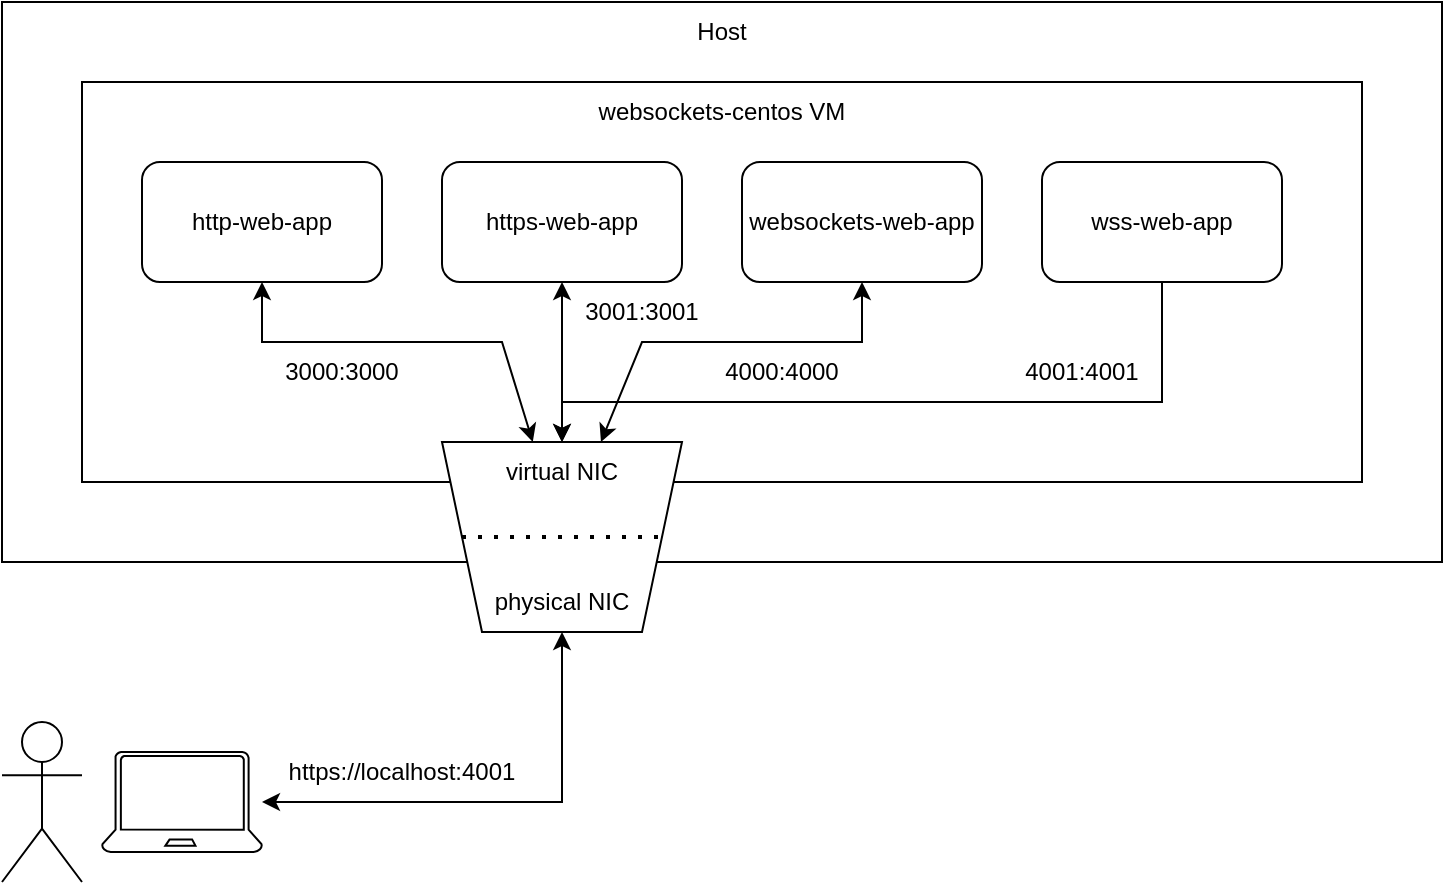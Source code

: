 <mxfile version="24.7.6">
  <diagram name="Page-1" id="YXPLylSa4uEAgtTG0Q7R">
    <mxGraphModel dx="1035" dy="511" grid="1" gridSize="10" guides="1" tooltips="1" connect="1" arrows="1" fold="1" page="1" pageScale="1" pageWidth="827" pageHeight="1169" math="0" shadow="0">
      <root>
        <mxCell id="0" />
        <mxCell id="1" parent="0" />
        <mxCell id="5NbOVXX6M8sHhtHBRRVc-1" value="" style="rounded=0;whiteSpace=wrap;html=1;" vertex="1" parent="1">
          <mxGeometry x="80" y="80" width="720" height="280" as="geometry" />
        </mxCell>
        <mxCell id="5NbOVXX6M8sHhtHBRRVc-2" value="Host" style="text;html=1;align=center;verticalAlign=middle;whiteSpace=wrap;rounded=0;" vertex="1" parent="1">
          <mxGeometry x="80" y="80" width="720" height="30" as="geometry" />
        </mxCell>
        <mxCell id="5NbOVXX6M8sHhtHBRRVc-3" value="" style="rounded=0;whiteSpace=wrap;html=1;" vertex="1" parent="1">
          <mxGeometry x="120" y="120" width="640" height="200" as="geometry" />
        </mxCell>
        <mxCell id="5NbOVXX6M8sHhtHBRRVc-4" value="websockets-centos VM" style="text;html=1;align=center;verticalAlign=middle;whiteSpace=wrap;rounded=0;" vertex="1" parent="1">
          <mxGeometry x="120" y="120" width="640" height="30" as="geometry" />
        </mxCell>
        <mxCell id="5NbOVXX6M8sHhtHBRRVc-13" style="edgeStyle=orthogonalEdgeStyle;rounded=0;orthogonalLoop=1;jettySize=auto;html=1;startArrow=classic;startFill=1;" edge="1" parent="1" source="5NbOVXX6M8sHhtHBRRVc-5" target="5NbOVXX6M8sHhtHBRRVc-8">
          <mxGeometry relative="1" as="geometry">
            <Array as="points">
              <mxPoint x="210" y="250" />
              <mxPoint x="330" y="250" />
            </Array>
          </mxGeometry>
        </mxCell>
        <mxCell id="5NbOVXX6M8sHhtHBRRVc-5" value="http-web-app" style="rounded=1;whiteSpace=wrap;html=1;" vertex="1" parent="1">
          <mxGeometry x="150" y="160" width="120" height="60" as="geometry" />
        </mxCell>
        <mxCell id="5NbOVXX6M8sHhtHBRRVc-14" style="edgeStyle=orthogonalEdgeStyle;rounded=0;orthogonalLoop=1;jettySize=auto;html=1;entryX=0.5;entryY=0;entryDx=0;entryDy=0;startArrow=classic;startFill=1;" edge="1" parent="1" source="5NbOVXX6M8sHhtHBRRVc-6" target="5NbOVXX6M8sHhtHBRRVc-12">
          <mxGeometry relative="1" as="geometry" />
        </mxCell>
        <mxCell id="5NbOVXX6M8sHhtHBRRVc-6" value="https-web-app" style="rounded=1;whiteSpace=wrap;html=1;" vertex="1" parent="1">
          <mxGeometry x="300" y="160" width="120" height="60" as="geometry" />
        </mxCell>
        <mxCell id="5NbOVXX6M8sHhtHBRRVc-15" style="edgeStyle=orthogonalEdgeStyle;rounded=0;orthogonalLoop=1;jettySize=auto;html=1;startArrow=classic;startFill=1;" edge="1" parent="1" source="5NbOVXX6M8sHhtHBRRVc-7" target="5NbOVXX6M8sHhtHBRRVc-8">
          <mxGeometry relative="1" as="geometry">
            <Array as="points">
              <mxPoint x="510" y="250" />
              <mxPoint x="400" y="250" />
            </Array>
          </mxGeometry>
        </mxCell>
        <mxCell id="5NbOVXX6M8sHhtHBRRVc-7" value="websockets-web-app" style="rounded=1;whiteSpace=wrap;html=1;" vertex="1" parent="1">
          <mxGeometry x="450" y="160" width="120" height="60" as="geometry" />
        </mxCell>
        <mxCell id="5NbOVXX6M8sHhtHBRRVc-8" value="" style="shape=trapezoid;perimeter=trapezoidPerimeter;whiteSpace=wrap;html=1;fixedSize=1;rotation=-180;" vertex="1" parent="1">
          <mxGeometry x="300" y="300" width="120" height="95" as="geometry" />
        </mxCell>
        <mxCell id="5NbOVXX6M8sHhtHBRRVc-9" value="physical NIC" style="text;html=1;align=center;verticalAlign=middle;whiteSpace=wrap;rounded=0;" vertex="1" parent="1">
          <mxGeometry x="320" y="365" width="80" height="30" as="geometry" />
        </mxCell>
        <mxCell id="5NbOVXX6M8sHhtHBRRVc-11" value="" style="endArrow=none;dashed=1;html=1;dashPattern=1 3;strokeWidth=2;rounded=0;exitX=1;exitY=0.5;exitDx=0;exitDy=0;entryX=0;entryY=0.5;entryDx=0;entryDy=0;" edge="1" parent="1" source="5NbOVXX6M8sHhtHBRRVc-8" target="5NbOVXX6M8sHhtHBRRVc-8">
          <mxGeometry width="50" height="50" relative="1" as="geometry">
            <mxPoint x="310" y="330" as="sourcePoint" />
            <mxPoint x="360" y="280" as="targetPoint" />
          </mxGeometry>
        </mxCell>
        <mxCell id="5NbOVXX6M8sHhtHBRRVc-12" value="virtual NIC" style="text;html=1;align=center;verticalAlign=middle;whiteSpace=wrap;rounded=0;" vertex="1" parent="1">
          <mxGeometry x="320" y="300" width="80" height="30" as="geometry" />
        </mxCell>
        <mxCell id="5NbOVXX6M8sHhtHBRRVc-16" value="3000:3000" style="text;html=1;align=center;verticalAlign=middle;whiteSpace=wrap;rounded=0;" vertex="1" parent="1">
          <mxGeometry x="210" y="250" width="80" height="30" as="geometry" />
        </mxCell>
        <mxCell id="5NbOVXX6M8sHhtHBRRVc-17" value="4000:4000" style="text;html=1;align=center;verticalAlign=middle;whiteSpace=wrap;rounded=0;" vertex="1" parent="1">
          <mxGeometry x="430" y="250" width="80" height="30" as="geometry" />
        </mxCell>
        <mxCell id="5NbOVXX6M8sHhtHBRRVc-18" value="3001:3001" style="text;html=1;align=center;verticalAlign=middle;whiteSpace=wrap;rounded=0;" vertex="1" parent="1">
          <mxGeometry x="360" y="220" width="80" height="30" as="geometry" />
        </mxCell>
        <mxCell id="5NbOVXX6M8sHhtHBRRVc-19" value="" style="shape=umlActor;verticalLabelPosition=bottom;verticalAlign=top;html=1;outlineConnect=0;" vertex="1" parent="1">
          <mxGeometry x="80" y="440" width="40" height="80" as="geometry" />
        </mxCell>
        <mxCell id="5NbOVXX6M8sHhtHBRRVc-24" style="edgeStyle=orthogonalEdgeStyle;rounded=0;orthogonalLoop=1;jettySize=auto;html=1;startArrow=classic;startFill=1;" edge="1" parent="1" source="5NbOVXX6M8sHhtHBRRVc-22" target="5NbOVXX6M8sHhtHBRRVc-8">
          <mxGeometry relative="1" as="geometry" />
        </mxCell>
        <mxCell id="5NbOVXX6M8sHhtHBRRVc-22" value="" style="verticalLabelPosition=bottom;html=1;verticalAlign=top;align=center;shape=mxgraph.azure.laptop;pointerEvents=1;" vertex="1" parent="1">
          <mxGeometry x="130" y="455" width="80" height="50" as="geometry" />
        </mxCell>
        <mxCell id="5NbOVXX6M8sHhtHBRRVc-25" value="https://localhost:4001" style="text;html=1;align=center;verticalAlign=middle;whiteSpace=wrap;rounded=0;" vertex="1" parent="1">
          <mxGeometry x="200" y="450" width="160" height="30" as="geometry" />
        </mxCell>
        <mxCell id="5NbOVXX6M8sHhtHBRRVc-29" style="edgeStyle=orthogonalEdgeStyle;rounded=0;orthogonalLoop=1;jettySize=auto;html=1;" edge="1" parent="1" source="5NbOVXX6M8sHhtHBRRVc-26" target="5NbOVXX6M8sHhtHBRRVc-8">
          <mxGeometry relative="1" as="geometry">
            <Array as="points">
              <mxPoint x="660" y="280" />
              <mxPoint x="360" y="280" />
            </Array>
          </mxGeometry>
        </mxCell>
        <mxCell id="5NbOVXX6M8sHhtHBRRVc-26" value="wss-web-app" style="rounded=1;whiteSpace=wrap;html=1;" vertex="1" parent="1">
          <mxGeometry x="600" y="160" width="120" height="60" as="geometry" />
        </mxCell>
        <mxCell id="5NbOVXX6M8sHhtHBRRVc-28" value="4001:4001" style="text;html=1;align=center;verticalAlign=middle;whiteSpace=wrap;rounded=0;" vertex="1" parent="1">
          <mxGeometry x="580" y="250" width="80" height="30" as="geometry" />
        </mxCell>
      </root>
    </mxGraphModel>
  </diagram>
</mxfile>
